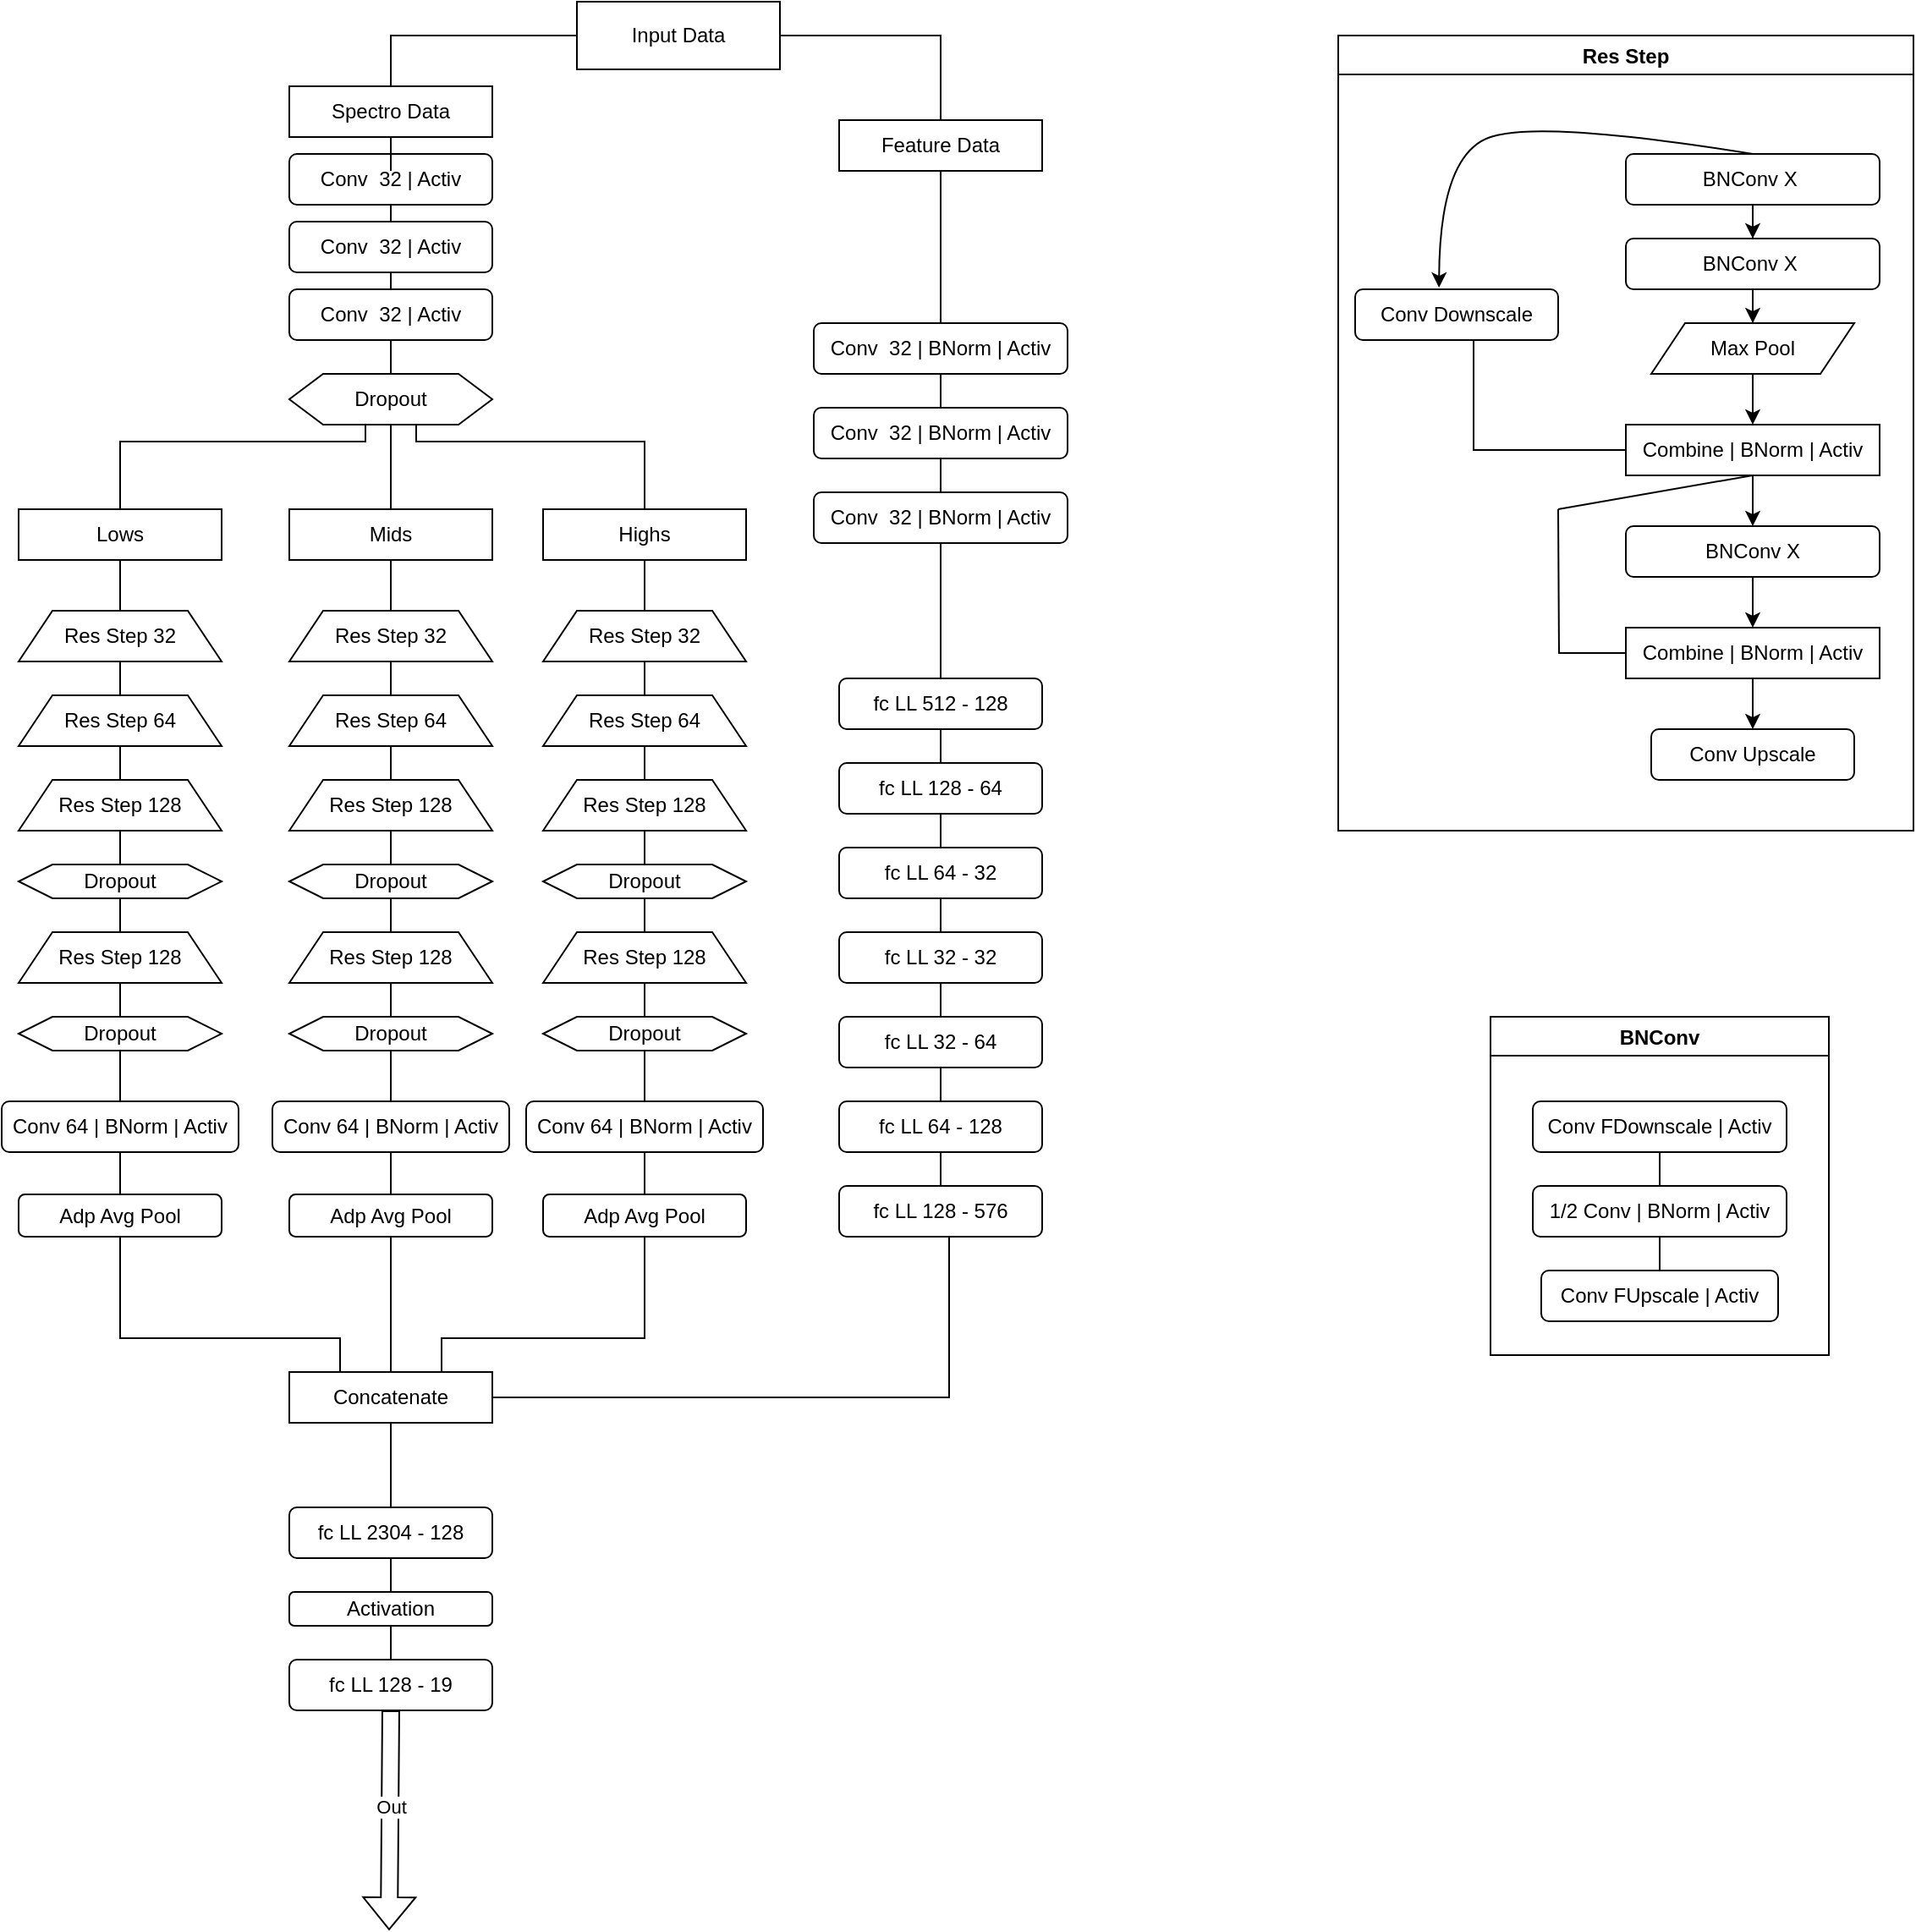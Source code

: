<mxfile version="16.4.0" type="device"><diagram id="GjUZW9TPmV4EurmWHVf7" name="Page-1"><mxGraphModel dx="2426" dy="1441" grid="1" gridSize="10" guides="1" tooltips="1" connect="1" arrows="1" fold="1" page="1" pageScale="1" pageWidth="2400" pageHeight="2400" math="0" shadow="0"><root><mxCell id="0"/><mxCell id="1" parent="0"/><mxCell id="0_KFXmszob8c_CwfELc3-133" style="edgeStyle=orthogonalEdgeStyle;rounded=0;orthogonalLoop=1;jettySize=auto;html=1;entryX=0.5;entryY=0;entryDx=0;entryDy=0;endArrow=none;endFill=0;" edge="1" parent="1" source="0_KFXmszob8c_CwfELc3-1" target="0_KFXmszob8c_CwfELc3-2"><mxGeometry relative="1" as="geometry"/></mxCell><mxCell id="0_KFXmszob8c_CwfELc3-1" value="Conv&amp;nbsp; 32 | Activ" style="rounded=1;whiteSpace=wrap;html=1;" vertex="1" parent="1"><mxGeometry x="330" y="220" width="120" height="30" as="geometry"/></mxCell><mxCell id="0_KFXmszob8c_CwfELc3-134" style="edgeStyle=orthogonalEdgeStyle;rounded=0;orthogonalLoop=1;jettySize=auto;html=1;entryX=0.5;entryY=0;entryDx=0;entryDy=0;endArrow=none;endFill=0;" edge="1" parent="1" source="0_KFXmszob8c_CwfELc3-2" target="0_KFXmszob8c_CwfELc3-3"><mxGeometry relative="1" as="geometry"/></mxCell><mxCell id="0_KFXmszob8c_CwfELc3-2" value="Conv&amp;nbsp; 32 | Activ" style="rounded=1;whiteSpace=wrap;html=1;" vertex="1" parent="1"><mxGeometry x="330" y="260" width="120" height="30" as="geometry"/></mxCell><mxCell id="0_KFXmszob8c_CwfELc3-135" style="edgeStyle=orthogonalEdgeStyle;rounded=0;orthogonalLoop=1;jettySize=auto;html=1;entryX=0.5;entryY=0;entryDx=0;entryDy=0;endArrow=none;endFill=0;" edge="1" parent="1" source="0_KFXmszob8c_CwfELc3-3" target="0_KFXmszob8c_CwfELc3-21"><mxGeometry relative="1" as="geometry"/></mxCell><mxCell id="0_KFXmszob8c_CwfELc3-3" value="Conv&amp;nbsp; 32 | Activ" style="rounded=1;whiteSpace=wrap;html=1;" vertex="1" parent="1"><mxGeometry x="330" y="300" width="120" height="30" as="geometry"/></mxCell><mxCell id="0_KFXmszob8c_CwfELc3-136" style="edgeStyle=orthogonalEdgeStyle;rounded=0;orthogonalLoop=1;jettySize=auto;html=1;endArrow=none;endFill=0;" edge="1" parent="1" source="0_KFXmszob8c_CwfELc3-4" target="0_KFXmszob8c_CwfELc3-6"><mxGeometry relative="1" as="geometry"/></mxCell><mxCell id="0_KFXmszob8c_CwfELc3-137" style="edgeStyle=orthogonalEdgeStyle;rounded=0;orthogonalLoop=1;jettySize=auto;html=1;endArrow=none;endFill=0;" edge="1" parent="1" source="0_KFXmszob8c_CwfELc3-4" target="0_KFXmszob8c_CwfELc3-8"><mxGeometry relative="1" as="geometry"><Array as="points"><mxPoint x="715" y="150"/></Array></mxGeometry></mxCell><mxCell id="0_KFXmszob8c_CwfELc3-4" value="Input Data" style="rounded=0;whiteSpace=wrap;html=1;" vertex="1" parent="1"><mxGeometry x="500" y="130" width="120" height="40" as="geometry"/></mxCell><mxCell id="0_KFXmszob8c_CwfELc3-132" style="edgeStyle=orthogonalEdgeStyle;rounded=0;orthogonalLoop=1;jettySize=auto;html=1;entryX=0.5;entryY=0;entryDx=0;entryDy=0;endArrow=none;endFill=0;" edge="1" parent="1" source="0_KFXmszob8c_CwfELc3-6" target="0_KFXmszob8c_CwfELc3-1"><mxGeometry relative="1" as="geometry"/></mxCell><mxCell id="0_KFXmszob8c_CwfELc3-6" value="Spectro Data" style="rounded=0;whiteSpace=wrap;html=1;" vertex="1" parent="1"><mxGeometry x="330" y="180" width="120" height="30" as="geometry"/></mxCell><mxCell id="0_KFXmszob8c_CwfELc3-115" style="edgeStyle=orthogonalEdgeStyle;rounded=0;orthogonalLoop=1;jettySize=auto;html=1;entryX=0.5;entryY=0;entryDx=0;entryDy=0;endArrow=none;endFill=0;" edge="1" parent="1" source="0_KFXmszob8c_CwfELc3-8" target="0_KFXmszob8c_CwfELc3-9"><mxGeometry relative="1" as="geometry"/></mxCell><mxCell id="0_KFXmszob8c_CwfELc3-8" value="Feature Data" style="rounded=0;whiteSpace=wrap;html=1;" vertex="1" parent="1"><mxGeometry x="655" y="200" width="120" height="30" as="geometry"/></mxCell><mxCell id="0_KFXmszob8c_CwfELc3-116" style="edgeStyle=orthogonalEdgeStyle;rounded=0;orthogonalLoop=1;jettySize=auto;html=1;entryX=0.5;entryY=0;entryDx=0;entryDy=0;endArrow=none;endFill=0;" edge="1" parent="1" source="0_KFXmszob8c_CwfELc3-9" target="0_KFXmszob8c_CwfELc3-10"><mxGeometry relative="1" as="geometry"/></mxCell><mxCell id="0_KFXmszob8c_CwfELc3-9" value="Conv&amp;nbsp; 32 | BNorm | Activ" style="rounded=1;whiteSpace=wrap;html=1;" vertex="1" parent="1"><mxGeometry x="640" y="320" width="150" height="30" as="geometry"/></mxCell><mxCell id="0_KFXmszob8c_CwfELc3-117" style="edgeStyle=orthogonalEdgeStyle;rounded=0;orthogonalLoop=1;jettySize=auto;html=1;entryX=0.5;entryY=0;entryDx=0;entryDy=0;endArrow=none;endFill=0;" edge="1" parent="1" source="0_KFXmszob8c_CwfELc3-10" target="0_KFXmszob8c_CwfELc3-11"><mxGeometry relative="1" as="geometry"/></mxCell><mxCell id="0_KFXmszob8c_CwfELc3-10" value="Conv&amp;nbsp; 32 | BNorm | Activ" style="rounded=1;whiteSpace=wrap;html=1;" vertex="1" parent="1"><mxGeometry x="640" y="370" width="150" height="30" as="geometry"/></mxCell><mxCell id="0_KFXmszob8c_CwfELc3-118" style="edgeStyle=orthogonalEdgeStyle;rounded=0;orthogonalLoop=1;jettySize=auto;html=1;entryX=0.5;entryY=0;entryDx=0;entryDy=0;endArrow=none;endFill=0;" edge="1" parent="1" source="0_KFXmszob8c_CwfELc3-11" target="0_KFXmszob8c_CwfELc3-12"><mxGeometry relative="1" as="geometry"/></mxCell><mxCell id="0_KFXmszob8c_CwfELc3-11" value="Conv&amp;nbsp; 32 | BNorm | Activ" style="rounded=1;whiteSpace=wrap;html=1;" vertex="1" parent="1"><mxGeometry x="640" y="420" width="150" height="30" as="geometry"/></mxCell><mxCell id="0_KFXmszob8c_CwfELc3-119" style="edgeStyle=orthogonalEdgeStyle;rounded=0;orthogonalLoop=1;jettySize=auto;html=1;entryX=0.5;entryY=0;entryDx=0;entryDy=0;endArrow=none;endFill=0;" edge="1" parent="1" source="0_KFXmszob8c_CwfELc3-12" target="0_KFXmszob8c_CwfELc3-13"><mxGeometry relative="1" as="geometry"/></mxCell><mxCell id="0_KFXmszob8c_CwfELc3-12" value="fc LL 512 - 128" style="rounded=1;whiteSpace=wrap;html=1;" vertex="1" parent="1"><mxGeometry x="655" y="530" width="120" height="30" as="geometry"/></mxCell><mxCell id="0_KFXmszob8c_CwfELc3-120" style="edgeStyle=orthogonalEdgeStyle;rounded=0;orthogonalLoop=1;jettySize=auto;html=1;entryX=0.5;entryY=0;entryDx=0;entryDy=0;endArrow=none;endFill=0;" edge="1" parent="1" source="0_KFXmszob8c_CwfELc3-13" target="0_KFXmszob8c_CwfELc3-14"><mxGeometry relative="1" as="geometry"/></mxCell><mxCell id="0_KFXmszob8c_CwfELc3-13" value="fc LL 128 - 64" style="rounded=1;whiteSpace=wrap;html=1;" vertex="1" parent="1"><mxGeometry x="655" y="580" width="120" height="30" as="geometry"/></mxCell><mxCell id="0_KFXmszob8c_CwfELc3-121" style="edgeStyle=orthogonalEdgeStyle;rounded=0;orthogonalLoop=1;jettySize=auto;html=1;entryX=0.5;entryY=0;entryDx=0;entryDy=0;endArrow=none;endFill=0;" edge="1" parent="1" source="0_KFXmszob8c_CwfELc3-14" target="0_KFXmszob8c_CwfELc3-15"><mxGeometry relative="1" as="geometry"/></mxCell><mxCell id="0_KFXmszob8c_CwfELc3-14" value="fc LL 64 - 32" style="rounded=1;whiteSpace=wrap;html=1;" vertex="1" parent="1"><mxGeometry x="655" y="630" width="120" height="30" as="geometry"/></mxCell><mxCell id="0_KFXmszob8c_CwfELc3-122" style="edgeStyle=orthogonalEdgeStyle;rounded=0;orthogonalLoop=1;jettySize=auto;html=1;entryX=0.5;entryY=0;entryDx=0;entryDy=0;endArrow=none;endFill=0;" edge="1" parent="1" source="0_KFXmszob8c_CwfELc3-15" target="0_KFXmszob8c_CwfELc3-19"><mxGeometry relative="1" as="geometry"/></mxCell><mxCell id="0_KFXmszob8c_CwfELc3-15" value="fc LL 32 - 32" style="rounded=1;whiteSpace=wrap;html=1;" vertex="1" parent="1"><mxGeometry x="655" y="680" width="120" height="30" as="geometry"/></mxCell><mxCell id="0_KFXmszob8c_CwfELc3-124" style="edgeStyle=orthogonalEdgeStyle;rounded=0;orthogonalLoop=1;jettySize=auto;html=1;endArrow=none;endFill=0;" edge="1" parent="1" source="0_KFXmszob8c_CwfELc3-16" target="0_KFXmszob8c_CwfELc3-17"><mxGeometry relative="1" as="geometry"/></mxCell><mxCell id="0_KFXmszob8c_CwfELc3-16" value="fc LL 64 - 128" style="rounded=1;whiteSpace=wrap;html=1;" vertex="1" parent="1"><mxGeometry x="655" y="780" width="120" height="30" as="geometry"/></mxCell><mxCell id="0_KFXmszob8c_CwfELc3-125" style="edgeStyle=orthogonalEdgeStyle;rounded=0;orthogonalLoop=1;jettySize=auto;html=1;entryX=1;entryY=0.5;entryDx=0;entryDy=0;endArrow=none;endFill=0;" edge="1" parent="1" source="0_KFXmszob8c_CwfELc3-17" target="0_KFXmszob8c_CwfELc3-111"><mxGeometry relative="1" as="geometry"><Array as="points"><mxPoint x="720" y="955"/></Array></mxGeometry></mxCell><mxCell id="0_KFXmszob8c_CwfELc3-17" value="fc LL 128 - 576" style="rounded=1;whiteSpace=wrap;html=1;" vertex="1" parent="1"><mxGeometry x="655" y="830" width="120" height="30" as="geometry"/></mxCell><mxCell id="0_KFXmszob8c_CwfELc3-123" style="edgeStyle=orthogonalEdgeStyle;rounded=0;orthogonalLoop=1;jettySize=auto;html=1;entryX=0.5;entryY=0;entryDx=0;entryDy=0;endArrow=none;endFill=0;" edge="1" parent="1" source="0_KFXmszob8c_CwfELc3-19" target="0_KFXmszob8c_CwfELc3-16"><mxGeometry relative="1" as="geometry"/></mxCell><mxCell id="0_KFXmszob8c_CwfELc3-19" value="fc LL 32 - 64" style="rounded=1;whiteSpace=wrap;html=1;" vertex="1" parent="1"><mxGeometry x="655" y="730" width="120" height="30" as="geometry"/></mxCell><mxCell id="0_KFXmszob8c_CwfELc3-87" style="edgeStyle=orthogonalEdgeStyle;rounded=0;orthogonalLoop=1;jettySize=auto;html=1;entryX=0.5;entryY=0;entryDx=0;entryDy=0;endArrow=none;endFill=0;" edge="1" parent="1" source="0_KFXmszob8c_CwfELc3-21" target="0_KFXmszob8c_CwfELc3-23"><mxGeometry relative="1" as="geometry"/></mxCell><mxCell id="0_KFXmszob8c_CwfELc3-21" value="Dropout" style="shape=hexagon;perimeter=hexagonPerimeter2;whiteSpace=wrap;html=1;fixedSize=1;" vertex="1" parent="1"><mxGeometry x="330" y="350" width="120" height="30" as="geometry"/></mxCell><mxCell id="0_KFXmszob8c_CwfELc3-68" style="edgeStyle=orthogonalEdgeStyle;rounded=0;orthogonalLoop=1;jettySize=auto;html=1;entryX=0.5;entryY=0;entryDx=0;entryDy=0;endArrow=none;endFill=0;" edge="1" parent="1" source="0_KFXmszob8c_CwfELc3-22" target="0_KFXmszob8c_CwfELc3-51"><mxGeometry relative="1" as="geometry"/></mxCell><mxCell id="0_KFXmszob8c_CwfELc3-89" style="edgeStyle=orthogonalEdgeStyle;rounded=0;orthogonalLoop=1;jettySize=auto;html=1;entryX=0.375;entryY=1;entryDx=0;entryDy=0;endArrow=none;endFill=0;" edge="1" parent="1" source="0_KFXmszob8c_CwfELc3-22" target="0_KFXmszob8c_CwfELc3-21"><mxGeometry relative="1" as="geometry"><Array as="points"><mxPoint x="230" y="390"/><mxPoint x="375" y="390"/></Array></mxGeometry></mxCell><mxCell id="0_KFXmszob8c_CwfELc3-22" value="Lows" style="rounded=0;whiteSpace=wrap;html=1;" vertex="1" parent="1"><mxGeometry x="170" y="430" width="120" height="30" as="geometry"/></mxCell><mxCell id="0_KFXmszob8c_CwfELc3-86" style="edgeStyle=orthogonalEdgeStyle;rounded=0;orthogonalLoop=1;jettySize=auto;html=1;entryX=0.5;entryY=0;entryDx=0;entryDy=0;endArrow=none;endFill=0;" edge="1" parent="1" source="0_KFXmszob8c_CwfELc3-23" target="0_KFXmszob8c_CwfELc3-70"><mxGeometry relative="1" as="geometry"/></mxCell><mxCell id="0_KFXmszob8c_CwfELc3-23" value="Mids" style="rounded=0;whiteSpace=wrap;html=1;" vertex="1" parent="1"><mxGeometry x="330" y="430" width="120" height="30" as="geometry"/></mxCell><mxCell id="0_KFXmszob8c_CwfELc3-85" style="edgeStyle=orthogonalEdgeStyle;rounded=0;orthogonalLoop=1;jettySize=auto;html=1;entryX=0.5;entryY=0;entryDx=0;entryDy=0;endArrow=none;endFill=0;" edge="1" parent="1" source="0_KFXmszob8c_CwfELc3-24" target="0_KFXmszob8c_CwfELc3-78"><mxGeometry relative="1" as="geometry"/></mxCell><mxCell id="0_KFXmszob8c_CwfELc3-88" style="edgeStyle=orthogonalEdgeStyle;rounded=0;orthogonalLoop=1;jettySize=auto;html=1;entryX=0.625;entryY=1;entryDx=0;entryDy=0;endArrow=none;endFill=0;" edge="1" parent="1" source="0_KFXmszob8c_CwfELc3-24" target="0_KFXmszob8c_CwfELc3-21"><mxGeometry relative="1" as="geometry"><Array as="points"><mxPoint x="540" y="390"/><mxPoint x="405" y="390"/></Array></mxGeometry></mxCell><mxCell id="0_KFXmszob8c_CwfELc3-24" value="Highs" style="rounded=0;whiteSpace=wrap;html=1;" vertex="1" parent="1"><mxGeometry x="480" y="430" width="120" height="30" as="geometry"/></mxCell><mxCell id="0_KFXmszob8c_CwfELc3-35" value="Res Step" style="swimlane;" vertex="1" parent="1"><mxGeometry x="950" y="150" width="340" height="470" as="geometry"/></mxCell><mxCell id="0_KFXmszob8c_CwfELc3-37" style="edgeStyle=orthogonalEdgeStyle;rounded=0;orthogonalLoop=1;jettySize=auto;html=1;entryX=0.5;entryY=0;entryDx=0;entryDy=0;" edge="1" parent="0_KFXmszob8c_CwfELc3-35" source="0_KFXmszob8c_CwfELc3-25" target="0_KFXmszob8c_CwfELc3-26"><mxGeometry relative="1" as="geometry"/></mxCell><mxCell id="0_KFXmszob8c_CwfELc3-25" value="BNConv X&amp;nbsp;" style="rounded=1;whiteSpace=wrap;html=1;" vertex="1" parent="0_KFXmszob8c_CwfELc3-35"><mxGeometry x="170" y="70" width="150" height="30" as="geometry"/></mxCell><mxCell id="0_KFXmszob8c_CwfELc3-38" style="edgeStyle=orthogonalEdgeStyle;rounded=0;orthogonalLoop=1;jettySize=auto;html=1;entryX=0.5;entryY=0;entryDx=0;entryDy=0;" edge="1" parent="0_KFXmszob8c_CwfELc3-35" source="0_KFXmszob8c_CwfELc3-26" target="0_KFXmszob8c_CwfELc3-27"><mxGeometry relative="1" as="geometry"/></mxCell><mxCell id="0_KFXmszob8c_CwfELc3-26" value="BNConv X&amp;nbsp;" style="rounded=1;whiteSpace=wrap;html=1;" vertex="1" parent="0_KFXmszob8c_CwfELc3-35"><mxGeometry x="170" y="120" width="150" height="30" as="geometry"/></mxCell><mxCell id="0_KFXmszob8c_CwfELc3-39" style="edgeStyle=orthogonalEdgeStyle;rounded=0;orthogonalLoop=1;jettySize=auto;html=1;entryX=0.5;entryY=0;entryDx=0;entryDy=0;" edge="1" parent="0_KFXmszob8c_CwfELc3-35" source="0_KFXmszob8c_CwfELc3-27" target="0_KFXmszob8c_CwfELc3-29"><mxGeometry relative="1" as="geometry"/></mxCell><mxCell id="0_KFXmszob8c_CwfELc3-27" value="Max Pool" style="shape=parallelogram;perimeter=parallelogramPerimeter;whiteSpace=wrap;html=1;fixedSize=1;" vertex="1" parent="0_KFXmszob8c_CwfELc3-35"><mxGeometry x="185" y="170" width="120" height="30" as="geometry"/></mxCell><mxCell id="0_KFXmszob8c_CwfELc3-48" style="edgeStyle=orthogonalEdgeStyle;rounded=0;orthogonalLoop=1;jettySize=auto;html=1;entryX=0;entryY=0.5;entryDx=0;entryDy=0;endArrow=none;endFill=0;" edge="1" parent="0_KFXmszob8c_CwfELc3-35" source="0_KFXmszob8c_CwfELc3-28" target="0_KFXmszob8c_CwfELc3-29"><mxGeometry relative="1" as="geometry"><Array as="points"><mxPoint x="80" y="245"/></Array></mxGeometry></mxCell><mxCell id="0_KFXmszob8c_CwfELc3-28" value="Conv Downscale" style="rounded=1;whiteSpace=wrap;html=1;" vertex="1" parent="0_KFXmszob8c_CwfELc3-35"><mxGeometry x="10" y="150" width="120" height="30" as="geometry"/></mxCell><mxCell id="0_KFXmszob8c_CwfELc3-40" style="edgeStyle=orthogonalEdgeStyle;rounded=0;orthogonalLoop=1;jettySize=auto;html=1;entryX=0.5;entryY=0;entryDx=0;entryDy=0;" edge="1" parent="0_KFXmszob8c_CwfELc3-35" source="0_KFXmszob8c_CwfELc3-29" target="0_KFXmszob8c_CwfELc3-30"><mxGeometry relative="1" as="geometry"/></mxCell><mxCell id="0_KFXmszob8c_CwfELc3-29" value="Combine | BNorm | Activ" style="rounded=0;whiteSpace=wrap;html=1;" vertex="1" parent="0_KFXmszob8c_CwfELc3-35"><mxGeometry x="170" y="230" width="150" height="30" as="geometry"/></mxCell><mxCell id="0_KFXmszob8c_CwfELc3-41" style="edgeStyle=orthogonalEdgeStyle;rounded=0;orthogonalLoop=1;jettySize=auto;html=1;entryX=0.5;entryY=0;entryDx=0;entryDy=0;" edge="1" parent="0_KFXmszob8c_CwfELc3-35" source="0_KFXmszob8c_CwfELc3-30" target="0_KFXmszob8c_CwfELc3-32"><mxGeometry relative="1" as="geometry"/></mxCell><mxCell id="0_KFXmszob8c_CwfELc3-30" value="BNConv X" style="rounded=1;whiteSpace=wrap;html=1;" vertex="1" parent="0_KFXmszob8c_CwfELc3-35"><mxGeometry x="170" y="290" width="150" height="30" as="geometry"/></mxCell><mxCell id="0_KFXmszob8c_CwfELc3-42" style="edgeStyle=orthogonalEdgeStyle;rounded=0;orthogonalLoop=1;jettySize=auto;html=1;entryX=0.5;entryY=0;entryDx=0;entryDy=0;" edge="1" parent="0_KFXmszob8c_CwfELc3-35" source="0_KFXmszob8c_CwfELc3-32" target="0_KFXmszob8c_CwfELc3-33"><mxGeometry relative="1" as="geometry"/></mxCell><mxCell id="0_KFXmszob8c_CwfELc3-32" value="Combine | BNorm | Activ" style="rounded=0;whiteSpace=wrap;html=1;" vertex="1" parent="0_KFXmszob8c_CwfELc3-35"><mxGeometry x="170" y="350" width="150" height="30" as="geometry"/></mxCell><mxCell id="0_KFXmszob8c_CwfELc3-33" value="Conv Upscale" style="rounded=1;whiteSpace=wrap;html=1;" vertex="1" parent="0_KFXmszob8c_CwfELc3-35"><mxGeometry x="185" y="410" width="120" height="30" as="geometry"/></mxCell><mxCell id="0_KFXmszob8c_CwfELc3-46" value="" style="curved=1;endArrow=classic;html=1;rounded=0;entryX=0.413;entryY=-0.033;entryDx=0;entryDy=0;entryPerimeter=0;exitX=0.5;exitY=0;exitDx=0;exitDy=0;" edge="1" parent="0_KFXmszob8c_CwfELc3-35" source="0_KFXmszob8c_CwfELc3-25" target="0_KFXmszob8c_CwfELc3-28"><mxGeometry width="50" height="50" relative="1" as="geometry"><mxPoint x="250" y="30" as="sourcePoint"/><mxPoint x="110" y="70" as="targetPoint"/><Array as="points"><mxPoint x="120" y="50"/><mxPoint x="60" y="70"/></Array></mxGeometry></mxCell><mxCell id="0_KFXmszob8c_CwfELc3-60" value="" style="endArrow=none;html=1;rounded=0;entryX=0.5;entryY=1;entryDx=0;entryDy=0;" edge="1" parent="0_KFXmszob8c_CwfELc3-35" target="0_KFXmszob8c_CwfELc3-29"><mxGeometry width="50" height="50" relative="1" as="geometry"><mxPoint x="130" y="280" as="sourcePoint"/><mxPoint x="250" y="270" as="targetPoint"/></mxGeometry></mxCell><mxCell id="0_KFXmszob8c_CwfELc3-65" style="edgeStyle=orthogonalEdgeStyle;rounded=0;orthogonalLoop=1;jettySize=auto;html=1;entryX=0.5;entryY=0;entryDx=0;entryDy=0;endArrow=none;endFill=0;" edge="1" parent="1" source="0_KFXmszob8c_CwfELc3-51" target="0_KFXmszob8c_CwfELc3-62"><mxGeometry relative="1" as="geometry"/></mxCell><mxCell id="0_KFXmszob8c_CwfELc3-51" value="Res Step 32" style="shape=trapezoid;perimeter=trapezoidPerimeter;whiteSpace=wrap;html=1;fixedSize=1;" vertex="1" parent="1"><mxGeometry x="170" y="490" width="120" height="30" as="geometry"/></mxCell><mxCell id="0_KFXmszob8c_CwfELc3-52" value="BNConv" style="swimlane;" vertex="1" parent="1"><mxGeometry x="1040" y="730" width="200" height="200" as="geometry"/></mxCell><mxCell id="0_KFXmszob8c_CwfELc3-53" value="Conv FDownscale | Activ" style="rounded=1;whiteSpace=wrap;html=1;" vertex="1" parent="0_KFXmszob8c_CwfELc3-52"><mxGeometry x="25" y="50" width="150" height="30" as="geometry"/></mxCell><mxCell id="0_KFXmszob8c_CwfELc3-54" value="1/2 Conv | BNorm | Activ" style="rounded=1;whiteSpace=wrap;html=1;" vertex="1" parent="0_KFXmszob8c_CwfELc3-52"><mxGeometry x="25" y="100" width="150" height="30" as="geometry"/></mxCell><mxCell id="0_KFXmszob8c_CwfELc3-57" style="edgeStyle=orthogonalEdgeStyle;rounded=0;orthogonalLoop=1;jettySize=auto;html=1;entryX=0.5;entryY=0;entryDx=0;entryDy=0;endArrow=none;endFill=0;" edge="1" parent="0_KFXmszob8c_CwfELc3-52" source="0_KFXmszob8c_CwfELc3-53" target="0_KFXmszob8c_CwfELc3-54"><mxGeometry relative="1" as="geometry"/></mxCell><mxCell id="0_KFXmszob8c_CwfELc3-56" value="Conv FUpscale | Activ" style="rounded=1;whiteSpace=wrap;html=1;" vertex="1" parent="0_KFXmszob8c_CwfELc3-52"><mxGeometry x="30" y="150" width="140" height="30" as="geometry"/></mxCell><mxCell id="0_KFXmszob8c_CwfELc3-58" style="edgeStyle=orthogonalEdgeStyle;rounded=0;orthogonalLoop=1;jettySize=auto;html=1;entryX=0.5;entryY=0;entryDx=0;entryDy=0;endArrow=none;endFill=0;" edge="1" parent="0_KFXmszob8c_CwfELc3-52" source="0_KFXmszob8c_CwfELc3-54" target="0_KFXmszob8c_CwfELc3-56"><mxGeometry relative="1" as="geometry"/></mxCell><mxCell id="0_KFXmszob8c_CwfELc3-59" style="edgeStyle=orthogonalEdgeStyle;rounded=0;orthogonalLoop=1;jettySize=auto;html=1;endArrow=none;endFill=0;" edge="1" parent="1" source="0_KFXmszob8c_CwfELc3-32"><mxGeometry relative="1" as="geometry"><mxPoint x="1080.0" y="430" as="targetPoint"/></mxGeometry></mxCell><mxCell id="0_KFXmszob8c_CwfELc3-61" style="edgeStyle=orthogonalEdgeStyle;rounded=0;orthogonalLoop=1;jettySize=auto;html=1;exitX=0.5;exitY=1;exitDx=0;exitDy=0;endArrow=none;endFill=0;" edge="1" parent="1" source="0_KFXmszob8c_CwfELc3-51" target="0_KFXmszob8c_CwfELc3-51"><mxGeometry relative="1" as="geometry"/></mxCell><mxCell id="0_KFXmszob8c_CwfELc3-66" style="edgeStyle=orthogonalEdgeStyle;rounded=0;orthogonalLoop=1;jettySize=auto;html=1;entryX=0.5;entryY=0;entryDx=0;entryDy=0;endArrow=none;endFill=0;" edge="1" parent="1" source="0_KFXmszob8c_CwfELc3-62" target="0_KFXmszob8c_CwfELc3-63"><mxGeometry relative="1" as="geometry"/></mxCell><mxCell id="0_KFXmszob8c_CwfELc3-62" value="Res Step 64" style="shape=trapezoid;perimeter=trapezoidPerimeter;whiteSpace=wrap;html=1;fixedSize=1;" vertex="1" parent="1"><mxGeometry x="170" y="540" width="120" height="30" as="geometry"/></mxCell><mxCell id="0_KFXmszob8c_CwfELc3-93" style="edgeStyle=orthogonalEdgeStyle;rounded=0;orthogonalLoop=1;jettySize=auto;html=1;entryX=0.5;entryY=0;entryDx=0;entryDy=0;endArrow=none;endFill=0;" edge="1" parent="1" source="0_KFXmszob8c_CwfELc3-63" target="0_KFXmszob8c_CwfELc3-90"><mxGeometry relative="1" as="geometry"/></mxCell><mxCell id="0_KFXmszob8c_CwfELc3-63" value="Res Step 128" style="shape=trapezoid;perimeter=trapezoidPerimeter;whiteSpace=wrap;html=1;fixedSize=1;" vertex="1" parent="1"><mxGeometry x="170" y="590" width="120" height="30" as="geometry"/></mxCell><mxCell id="0_KFXmszob8c_CwfELc3-104" style="edgeStyle=orthogonalEdgeStyle;rounded=0;orthogonalLoop=1;jettySize=auto;html=1;entryX=0.5;entryY=0;entryDx=0;entryDy=0;endArrow=none;endFill=0;" edge="1" parent="1" source="0_KFXmszob8c_CwfELc3-64" target="0_KFXmszob8c_CwfELc3-99"><mxGeometry relative="1" as="geometry"/></mxCell><mxCell id="0_KFXmszob8c_CwfELc3-64" value="Res Step 128" style="shape=trapezoid;perimeter=trapezoidPerimeter;whiteSpace=wrap;html=1;fixedSize=1;" vertex="1" parent="1"><mxGeometry x="170" y="680" width="120" height="30" as="geometry"/></mxCell><mxCell id="0_KFXmszob8c_CwfELc3-69" style="edgeStyle=orthogonalEdgeStyle;rounded=0;orthogonalLoop=1;jettySize=auto;html=1;entryX=0.5;entryY=0;entryDx=0;entryDy=0;endArrow=none;endFill=0;" edge="1" parent="1" source="0_KFXmszob8c_CwfELc3-70" target="0_KFXmszob8c_CwfELc3-73"><mxGeometry relative="1" as="geometry"/></mxCell><mxCell id="0_KFXmszob8c_CwfELc3-70" value="Res Step 32" style="shape=trapezoid;perimeter=trapezoidPerimeter;whiteSpace=wrap;html=1;fixedSize=1;" vertex="1" parent="1"><mxGeometry x="330" y="490" width="120" height="30" as="geometry"/></mxCell><mxCell id="0_KFXmszob8c_CwfELc3-71" style="edgeStyle=orthogonalEdgeStyle;rounded=0;orthogonalLoop=1;jettySize=auto;html=1;exitX=0.5;exitY=1;exitDx=0;exitDy=0;endArrow=none;endFill=0;" edge="1" parent="1" source="0_KFXmszob8c_CwfELc3-70" target="0_KFXmszob8c_CwfELc3-70"><mxGeometry relative="1" as="geometry"/></mxCell><mxCell id="0_KFXmszob8c_CwfELc3-72" style="edgeStyle=orthogonalEdgeStyle;rounded=0;orthogonalLoop=1;jettySize=auto;html=1;entryX=0.5;entryY=0;entryDx=0;entryDy=0;endArrow=none;endFill=0;" edge="1" parent="1" source="0_KFXmszob8c_CwfELc3-73" target="0_KFXmszob8c_CwfELc3-75"><mxGeometry relative="1" as="geometry"/></mxCell><mxCell id="0_KFXmszob8c_CwfELc3-73" value="Res Step 64" style="shape=trapezoid;perimeter=trapezoidPerimeter;whiteSpace=wrap;html=1;fixedSize=1;" vertex="1" parent="1"><mxGeometry x="330" y="540" width="120" height="30" as="geometry"/></mxCell><mxCell id="0_KFXmszob8c_CwfELc3-95" style="edgeStyle=orthogonalEdgeStyle;rounded=0;orthogonalLoop=1;jettySize=auto;html=1;entryX=0.5;entryY=0;entryDx=0;entryDy=0;endArrow=none;endFill=0;" edge="1" parent="1" source="0_KFXmszob8c_CwfELc3-75" target="0_KFXmszob8c_CwfELc3-91"><mxGeometry relative="1" as="geometry"/></mxCell><mxCell id="0_KFXmszob8c_CwfELc3-75" value="Res Step 128" style="shape=trapezoid;perimeter=trapezoidPerimeter;whiteSpace=wrap;html=1;fixedSize=1;" vertex="1" parent="1"><mxGeometry x="330" y="590" width="120" height="30" as="geometry"/></mxCell><mxCell id="0_KFXmszob8c_CwfELc3-103" style="edgeStyle=orthogonalEdgeStyle;rounded=0;orthogonalLoop=1;jettySize=auto;html=1;endArrow=none;endFill=0;" edge="1" parent="1" source="0_KFXmszob8c_CwfELc3-76" target="0_KFXmszob8c_CwfELc3-100"><mxGeometry relative="1" as="geometry"/></mxCell><mxCell id="0_KFXmszob8c_CwfELc3-76" value="Res Step 128" style="shape=trapezoid;perimeter=trapezoidPerimeter;whiteSpace=wrap;html=1;fixedSize=1;" vertex="1" parent="1"><mxGeometry x="330" y="680" width="120" height="30" as="geometry"/></mxCell><mxCell id="0_KFXmszob8c_CwfELc3-77" style="edgeStyle=orthogonalEdgeStyle;rounded=0;orthogonalLoop=1;jettySize=auto;html=1;entryX=0.5;entryY=0;entryDx=0;entryDy=0;endArrow=none;endFill=0;" edge="1" parent="1" source="0_KFXmszob8c_CwfELc3-78" target="0_KFXmszob8c_CwfELc3-81"><mxGeometry relative="1" as="geometry"/></mxCell><mxCell id="0_KFXmszob8c_CwfELc3-78" value="Res Step 32" style="shape=trapezoid;perimeter=trapezoidPerimeter;whiteSpace=wrap;html=1;fixedSize=1;" vertex="1" parent="1"><mxGeometry x="480" y="490" width="120" height="30" as="geometry"/></mxCell><mxCell id="0_KFXmszob8c_CwfELc3-79" style="edgeStyle=orthogonalEdgeStyle;rounded=0;orthogonalLoop=1;jettySize=auto;html=1;exitX=0.5;exitY=1;exitDx=0;exitDy=0;endArrow=none;endFill=0;" edge="1" parent="1" source="0_KFXmszob8c_CwfELc3-78" target="0_KFXmszob8c_CwfELc3-78"><mxGeometry relative="1" as="geometry"/></mxCell><mxCell id="0_KFXmszob8c_CwfELc3-80" style="edgeStyle=orthogonalEdgeStyle;rounded=0;orthogonalLoop=1;jettySize=auto;html=1;entryX=0.5;entryY=0;entryDx=0;entryDy=0;endArrow=none;endFill=0;" edge="1" parent="1" source="0_KFXmszob8c_CwfELc3-81" target="0_KFXmszob8c_CwfELc3-83"><mxGeometry relative="1" as="geometry"/></mxCell><mxCell id="0_KFXmszob8c_CwfELc3-81" value="Res Step 64" style="shape=trapezoid;perimeter=trapezoidPerimeter;whiteSpace=wrap;html=1;fixedSize=1;" vertex="1" parent="1"><mxGeometry x="480" y="540" width="120" height="30" as="geometry"/></mxCell><mxCell id="0_KFXmszob8c_CwfELc3-97" style="edgeStyle=orthogonalEdgeStyle;rounded=0;orthogonalLoop=1;jettySize=auto;html=1;endArrow=none;endFill=0;" edge="1" parent="1" source="0_KFXmszob8c_CwfELc3-83" target="0_KFXmszob8c_CwfELc3-92"><mxGeometry relative="1" as="geometry"/></mxCell><mxCell id="0_KFXmszob8c_CwfELc3-83" value="Res Step 128" style="shape=trapezoid;perimeter=trapezoidPerimeter;whiteSpace=wrap;html=1;fixedSize=1;" vertex="1" parent="1"><mxGeometry x="480" y="590" width="120" height="30" as="geometry"/></mxCell><mxCell id="0_KFXmszob8c_CwfELc3-102" style="edgeStyle=orthogonalEdgeStyle;rounded=0;orthogonalLoop=1;jettySize=auto;html=1;entryX=0.5;entryY=0;entryDx=0;entryDy=0;endArrow=none;endFill=0;" edge="1" parent="1" source="0_KFXmszob8c_CwfELc3-84" target="0_KFXmszob8c_CwfELc3-101"><mxGeometry relative="1" as="geometry"/></mxCell><mxCell id="0_KFXmszob8c_CwfELc3-84" value="Res Step 128" style="shape=trapezoid;perimeter=trapezoidPerimeter;whiteSpace=wrap;html=1;fixedSize=1;" vertex="1" parent="1"><mxGeometry x="480" y="680" width="120" height="30" as="geometry"/></mxCell><mxCell id="0_KFXmszob8c_CwfELc3-94" style="edgeStyle=orthogonalEdgeStyle;rounded=0;orthogonalLoop=1;jettySize=auto;html=1;entryX=0.5;entryY=0;entryDx=0;entryDy=0;endArrow=none;endFill=0;" edge="1" parent="1" source="0_KFXmszob8c_CwfELc3-90" target="0_KFXmszob8c_CwfELc3-64"><mxGeometry relative="1" as="geometry"/></mxCell><mxCell id="0_KFXmszob8c_CwfELc3-90" value="Dropout" style="shape=hexagon;perimeter=hexagonPerimeter2;whiteSpace=wrap;html=1;fixedSize=1;" vertex="1" parent="1"><mxGeometry x="170" y="640" width="120" height="20" as="geometry"/></mxCell><mxCell id="0_KFXmszob8c_CwfELc3-96" style="edgeStyle=orthogonalEdgeStyle;rounded=0;orthogonalLoop=1;jettySize=auto;html=1;endArrow=none;endFill=0;" edge="1" parent="1" source="0_KFXmszob8c_CwfELc3-91"><mxGeometry relative="1" as="geometry"><mxPoint x="390" y="670" as="targetPoint"/></mxGeometry></mxCell><mxCell id="0_KFXmszob8c_CwfELc3-91" value="Dropout" style="shape=hexagon;perimeter=hexagonPerimeter2;whiteSpace=wrap;html=1;fixedSize=1;" vertex="1" parent="1"><mxGeometry x="330" y="640" width="120" height="20" as="geometry"/></mxCell><mxCell id="0_KFXmszob8c_CwfELc3-98" style="edgeStyle=orthogonalEdgeStyle;rounded=0;orthogonalLoop=1;jettySize=auto;html=1;entryX=0.5;entryY=0;entryDx=0;entryDy=0;endArrow=none;endFill=0;" edge="1" parent="1" source="0_KFXmszob8c_CwfELc3-92" target="0_KFXmszob8c_CwfELc3-84"><mxGeometry relative="1" as="geometry"/></mxCell><mxCell id="0_KFXmszob8c_CwfELc3-92" value="Dropout" style="shape=hexagon;perimeter=hexagonPerimeter2;whiteSpace=wrap;html=1;fixedSize=1;" vertex="1" parent="1"><mxGeometry x="480" y="640" width="120" height="20" as="geometry"/></mxCell><mxCell id="0_KFXmszob8c_CwfELc3-126" style="edgeStyle=orthogonalEdgeStyle;rounded=0;orthogonalLoop=1;jettySize=auto;html=1;entryX=0.5;entryY=0;entryDx=0;entryDy=0;endArrow=none;endFill=0;" edge="1" parent="1" source="0_KFXmszob8c_CwfELc3-99" target="0_KFXmszob8c_CwfELc3-105"><mxGeometry relative="1" as="geometry"/></mxCell><mxCell id="0_KFXmszob8c_CwfELc3-99" value="Dropout" style="shape=hexagon;perimeter=hexagonPerimeter2;whiteSpace=wrap;html=1;fixedSize=1;" vertex="1" parent="1"><mxGeometry x="170" y="730" width="120" height="20" as="geometry"/></mxCell><mxCell id="0_KFXmszob8c_CwfELc3-129" style="edgeStyle=orthogonalEdgeStyle;rounded=0;orthogonalLoop=1;jettySize=auto;html=1;entryX=0.5;entryY=0;entryDx=0;entryDy=0;endArrow=none;endFill=0;" edge="1" parent="1" source="0_KFXmszob8c_CwfELc3-100" target="0_KFXmszob8c_CwfELc3-107"><mxGeometry relative="1" as="geometry"/></mxCell><mxCell id="0_KFXmszob8c_CwfELc3-100" value="Dropout" style="shape=hexagon;perimeter=hexagonPerimeter2;whiteSpace=wrap;html=1;fixedSize=1;" vertex="1" parent="1"><mxGeometry x="330" y="730" width="120" height="20" as="geometry"/></mxCell><mxCell id="0_KFXmszob8c_CwfELc3-128" style="edgeStyle=orthogonalEdgeStyle;rounded=0;orthogonalLoop=1;jettySize=auto;html=1;entryX=0.5;entryY=0;entryDx=0;entryDy=0;endArrow=none;endFill=0;" edge="1" parent="1" source="0_KFXmszob8c_CwfELc3-101" target="0_KFXmszob8c_CwfELc3-109"><mxGeometry relative="1" as="geometry"/></mxCell><mxCell id="0_KFXmszob8c_CwfELc3-101" value="Dropout" style="shape=hexagon;perimeter=hexagonPerimeter2;whiteSpace=wrap;html=1;fixedSize=1;" vertex="1" parent="1"><mxGeometry x="480" y="730" width="120" height="20" as="geometry"/></mxCell><mxCell id="0_KFXmszob8c_CwfELc3-127" style="edgeStyle=orthogonalEdgeStyle;rounded=0;orthogonalLoop=1;jettySize=auto;html=1;entryX=0.5;entryY=0;entryDx=0;entryDy=0;endArrow=none;endFill=0;" edge="1" parent="1" source="0_KFXmszob8c_CwfELc3-105" target="0_KFXmszob8c_CwfELc3-106"><mxGeometry relative="1" as="geometry"/></mxCell><mxCell id="0_KFXmszob8c_CwfELc3-105" value="Conv 64 | BNorm | Activ" style="rounded=1;whiteSpace=wrap;html=1;" vertex="1" parent="1"><mxGeometry x="160" y="780" width="140" height="30" as="geometry"/></mxCell><mxCell id="0_KFXmszob8c_CwfELc3-112" style="edgeStyle=orthogonalEdgeStyle;rounded=0;orthogonalLoop=1;jettySize=auto;html=1;entryX=0.25;entryY=0;entryDx=0;entryDy=0;endArrow=none;endFill=0;" edge="1" parent="1" source="0_KFXmszob8c_CwfELc3-106" target="0_KFXmszob8c_CwfELc3-111"><mxGeometry relative="1" as="geometry"><Array as="points"><mxPoint x="230" y="920"/><mxPoint x="360" y="920"/></Array></mxGeometry></mxCell><mxCell id="0_KFXmszob8c_CwfELc3-106" value="Adp Avg Pool" style="rounded=1;whiteSpace=wrap;html=1;" vertex="1" parent="1"><mxGeometry x="170" y="835" width="120" height="25" as="geometry"/></mxCell><mxCell id="0_KFXmszob8c_CwfELc3-131" style="edgeStyle=orthogonalEdgeStyle;rounded=0;orthogonalLoop=1;jettySize=auto;html=1;endArrow=none;endFill=0;entryX=0.5;entryY=0;entryDx=0;entryDy=0;" edge="1" parent="1" source="0_KFXmszob8c_CwfELc3-107" target="0_KFXmszob8c_CwfELc3-108"><mxGeometry relative="1" as="geometry"><mxPoint x="390" y="830" as="targetPoint"/></mxGeometry></mxCell><mxCell id="0_KFXmszob8c_CwfELc3-107" value="Conv 64 | BNorm | Activ" style="rounded=1;whiteSpace=wrap;html=1;" vertex="1" parent="1"><mxGeometry x="320" y="780" width="140" height="30" as="geometry"/></mxCell><mxCell id="0_KFXmszob8c_CwfELc3-113" style="edgeStyle=orthogonalEdgeStyle;rounded=0;orthogonalLoop=1;jettySize=auto;html=1;entryX=0.5;entryY=0;entryDx=0;entryDy=0;endArrow=none;endFill=0;" edge="1" parent="1" source="0_KFXmszob8c_CwfELc3-108" target="0_KFXmszob8c_CwfELc3-111"><mxGeometry relative="1" as="geometry"/></mxCell><mxCell id="0_KFXmszob8c_CwfELc3-108" value="Adp Avg Pool" style="rounded=1;whiteSpace=wrap;html=1;" vertex="1" parent="1"><mxGeometry x="330" y="835" width="120" height="25" as="geometry"/></mxCell><mxCell id="0_KFXmszob8c_CwfELc3-130" style="edgeStyle=orthogonalEdgeStyle;rounded=0;orthogonalLoop=1;jettySize=auto;html=1;endArrow=none;endFill=0;entryX=0.5;entryY=0;entryDx=0;entryDy=0;" edge="1" parent="1" source="0_KFXmszob8c_CwfELc3-109" target="0_KFXmszob8c_CwfELc3-110"><mxGeometry relative="1" as="geometry"><mxPoint x="540" y="830" as="targetPoint"/></mxGeometry></mxCell><mxCell id="0_KFXmszob8c_CwfELc3-109" value="Conv 64 | BNorm | Activ" style="rounded=1;whiteSpace=wrap;html=1;" vertex="1" parent="1"><mxGeometry x="470" y="780" width="140" height="30" as="geometry"/></mxCell><mxCell id="0_KFXmszob8c_CwfELc3-114" style="edgeStyle=orthogonalEdgeStyle;rounded=0;orthogonalLoop=1;jettySize=auto;html=1;entryX=1;entryY=0;entryDx=0;entryDy=0;endArrow=none;endFill=0;" edge="1" parent="1" source="0_KFXmszob8c_CwfELc3-110" target="0_KFXmszob8c_CwfELc3-111"><mxGeometry relative="1" as="geometry"><Array as="points"><mxPoint x="540" y="920"/><mxPoint x="420" y="920"/><mxPoint x="420" y="940"/></Array></mxGeometry></mxCell><mxCell id="0_KFXmszob8c_CwfELc3-110" value="Adp Avg Pool" style="rounded=1;whiteSpace=wrap;html=1;" vertex="1" parent="1"><mxGeometry x="480" y="835" width="120" height="25" as="geometry"/></mxCell><mxCell id="0_KFXmszob8c_CwfELc3-141" style="edgeStyle=orthogonalEdgeStyle;rounded=0;orthogonalLoop=1;jettySize=auto;html=1;entryX=0.5;entryY=0;entryDx=0;entryDy=0;endArrow=none;endFill=0;" edge="1" parent="1" source="0_KFXmszob8c_CwfELc3-111" target="0_KFXmszob8c_CwfELc3-138"><mxGeometry relative="1" as="geometry"/></mxCell><mxCell id="0_KFXmszob8c_CwfELc3-111" value="Concatenate" style="rounded=0;whiteSpace=wrap;html=1;" vertex="1" parent="1"><mxGeometry x="330" y="940" width="120" height="30" as="geometry"/></mxCell><mxCell id="0_KFXmszob8c_CwfELc3-142" style="edgeStyle=orthogonalEdgeStyle;rounded=0;orthogonalLoop=1;jettySize=auto;html=1;entryX=0.5;entryY=0;entryDx=0;entryDy=0;endArrow=none;endFill=0;" edge="1" parent="1" source="0_KFXmszob8c_CwfELc3-138" target="0_KFXmszob8c_CwfELc3-139"><mxGeometry relative="1" as="geometry"/></mxCell><mxCell id="0_KFXmszob8c_CwfELc3-138" value="fc LL 2304 - 128" style="rounded=1;whiteSpace=wrap;html=1;" vertex="1" parent="1"><mxGeometry x="330" y="1020" width="120" height="30" as="geometry"/></mxCell><mxCell id="0_KFXmszob8c_CwfELc3-143" style="edgeStyle=orthogonalEdgeStyle;rounded=0;orthogonalLoop=1;jettySize=auto;html=1;entryX=0.5;entryY=0;entryDx=0;entryDy=0;endArrow=none;endFill=0;" edge="1" parent="1" source="0_KFXmszob8c_CwfELc3-139" target="0_KFXmszob8c_CwfELc3-140"><mxGeometry relative="1" as="geometry"/></mxCell><mxCell id="0_KFXmszob8c_CwfELc3-139" value="Activation" style="rounded=1;whiteSpace=wrap;html=1;" vertex="1" parent="1"><mxGeometry x="330" y="1070" width="120" height="20" as="geometry"/></mxCell><mxCell id="0_KFXmszob8c_CwfELc3-140" value="fc LL 128 - 19" style="rounded=1;whiteSpace=wrap;html=1;" vertex="1" parent="1"><mxGeometry x="330" y="1110" width="120" height="30" as="geometry"/></mxCell><mxCell id="0_KFXmszob8c_CwfELc3-144" value="" style="shape=flexArrow;endArrow=classic;html=1;rounded=0;exitX=0.5;exitY=1;exitDx=0;exitDy=0;" edge="1" parent="1" source="0_KFXmszob8c_CwfELc3-140"><mxGeometry width="50" height="50" relative="1" as="geometry"><mxPoint x="389.41" y="1170" as="sourcePoint"/><mxPoint x="389" y="1270" as="targetPoint"/></mxGeometry></mxCell><mxCell id="0_KFXmszob8c_CwfELc3-145" value="Out" style="edgeLabel;html=1;align=center;verticalAlign=middle;resizable=0;points=[];" vertex="1" connectable="0" parent="0_KFXmszob8c_CwfELc3-144"><mxGeometry x="-0.121" y="4" relative="1" as="geometry"><mxPoint x="-4" as="offset"/></mxGeometry></mxCell></root></mxGraphModel></diagram></mxfile>